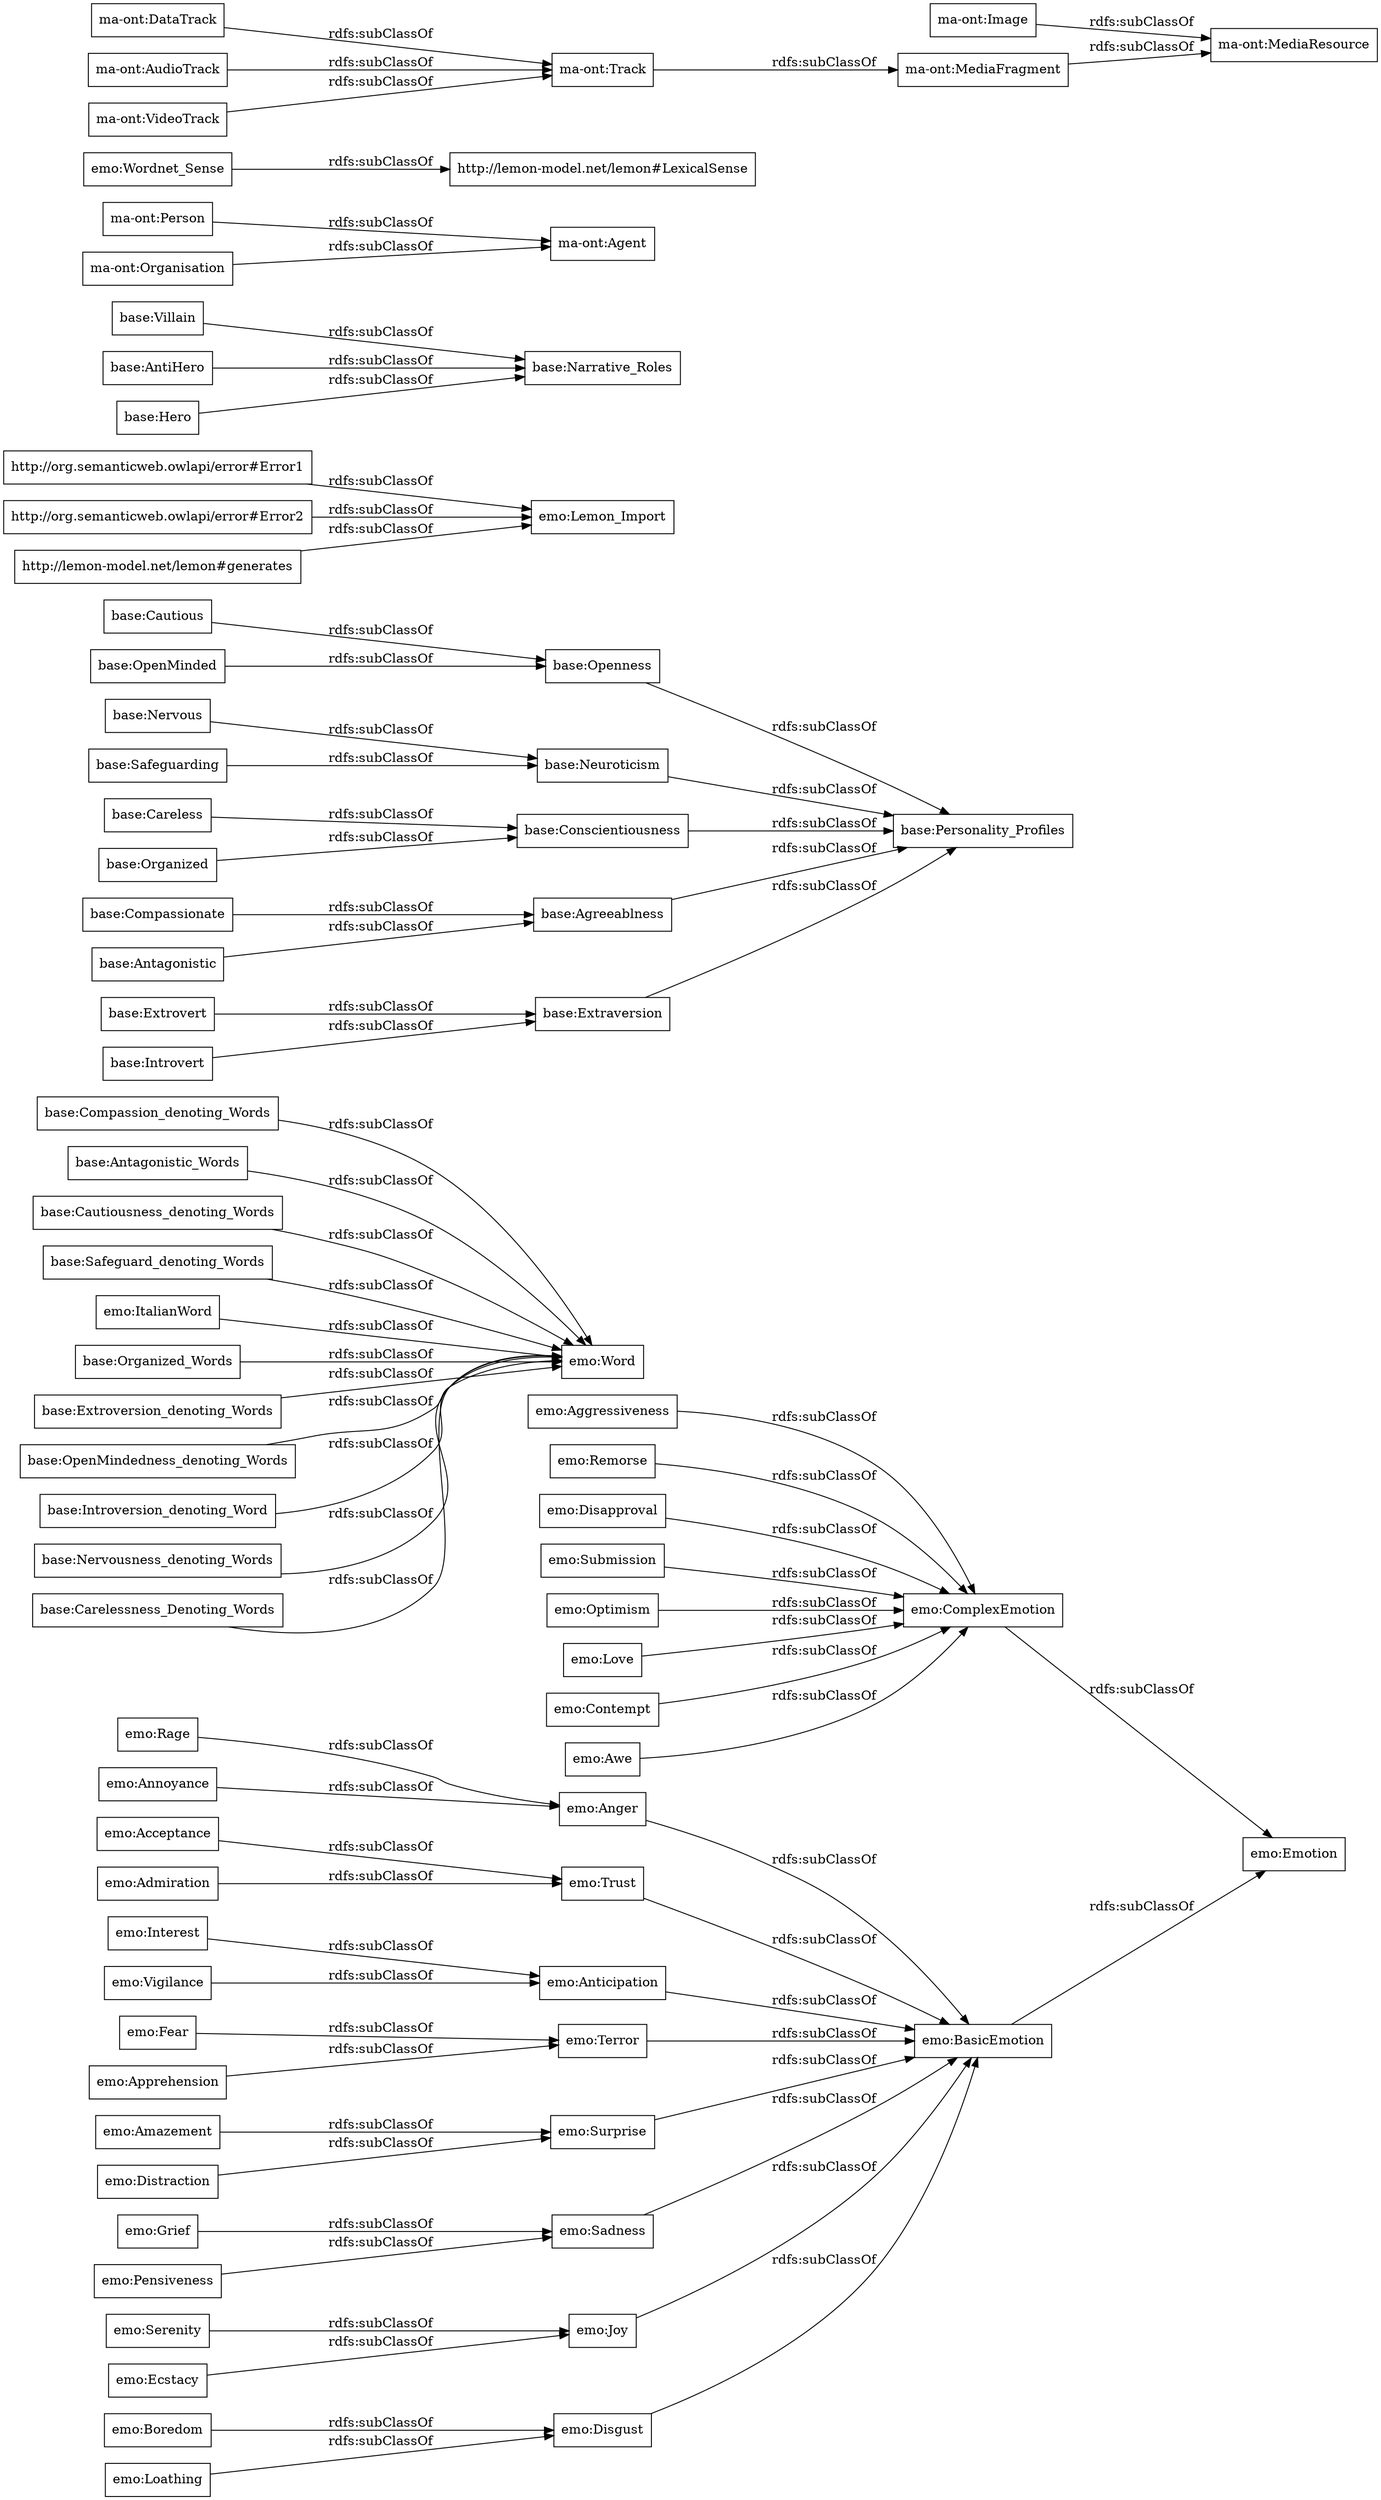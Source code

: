digraph ar2dtool_diagram { 
rankdir=LR;
size="1000"
node [shape = rectangle, color="black"]; "emo:Grief" "base:Compassion_denoting_Words" "emo:Anger" "emo:BasicEmotion" "base:Extraversion" "base:Antagonistic_Words" "base:Careless" "base:Organized" "emo:ComplexEmotion" "base:Cautiousness_denoting_Words" "base:Safeguard_denoting_Words" "base:Openness" "emo:Pensiveness" "emo:Amazement" "emo:Aggressiveness" "emo:Anticipation" "emo:Remorse" "emo:Word" "emo:Terror" "http://org.semanticweb.owlapi/error#Error1" "base:Nervous" "base:Cautious" "emo:ItalianWord" "base:Organized_Words" "emo:Disapproval" "emo:Loathing" "base:Villain" "emo:Distraction" "emo:Sadness" "emo:Submission" "base:Neuroticism" "emo:Rage" "base:Conscientiousness" "ma-ont:Agent" "emo:Surprise" "base:Extroversion_denoting_Words" "emo:Interest" "base:OpenMindedness_denoting_Words" "emo:Joy" "emo:Optimism" "base:AntiHero" "base:Compassionate" "emo:Fear" "base:Safeguarding" "emo:Disgust" "base:Hero" "base:Antagonistic" "base:Extrovert" "base:Agreeablness" "base:OpenMinded" "base:Narrative_Roles" "emo:Love" "base:Introversion_denoting_Word" "emo:Acceptance" "emo:Contempt" "emo:Awe" "emo:Boredom" "base:Introvert" "emo:Ecstacy" "emo:Wordnet_Sense" "emo:Annoyance" "emo:Admiration" "emo:Trust" "emo:Emotion" "http://org.semanticweb.owlapi/error#Error2" "base:Nervousness_denoting_Words" "base:Carelessness_Denoting_Words" "emo:Lemon_Import" "base:Personality_Profiles" "emo:Vigilance" "emo:Serenity" "emo:Apprehension" "ma-ont:Image" "ma-ont:Person" "ma-ont:DataTrack" "ma-ont:Organisation" "ma-ont:AudioTrack" "ma-ont:Track" "ma-ont:VideoTrack" "ma-ont:MediaFragment" "ma-ont:MediaResource" ; /*classes style*/
	"emo:Sadness" -> "emo:BasicEmotion" [ label = "rdfs:subClassOf" ];
	"emo:Joy" -> "emo:BasicEmotion" [ label = "rdfs:subClassOf" ];
	"ma-ont:AudioTrack" -> "ma-ont:Track" [ label = "rdfs:subClassOf" ];
	"base:OpenMindedness_denoting_Words" -> "emo:Word" [ label = "rdfs:subClassOf" ];
	"emo:Acceptance" -> "emo:Trust" [ label = "rdfs:subClassOf" ];
	"emo:Trust" -> "emo:BasicEmotion" [ label = "rdfs:subClassOf" ];
	"emo:ItalianWord" -> "emo:Word" [ label = "rdfs:subClassOf" ];
	"ma-ont:VideoTrack" -> "ma-ont:Track" [ label = "rdfs:subClassOf" ];
	"http://org.semanticweb.owlapi/error#Error2" -> "emo:Lemon_Import" [ label = "rdfs:subClassOf" ];
	"base:Compassion_denoting_Words" -> "emo:Word" [ label = "rdfs:subClassOf" ];
	"emo:Fear" -> "emo:Terror" [ label = "rdfs:subClassOf" ];
	"base:Conscientiousness" -> "base:Personality_Profiles" [ label = "rdfs:subClassOf" ];
	"base:Neuroticism" -> "base:Personality_Profiles" [ label = "rdfs:subClassOf" ];
	"emo:Disgust" -> "emo:BasicEmotion" [ label = "rdfs:subClassOf" ];
	"emo:Submission" -> "emo:ComplexEmotion" [ label = "rdfs:subClassOf" ];
	"emo:Optimism" -> "emo:ComplexEmotion" [ label = "rdfs:subClassOf" ];
	"base:AntiHero" -> "base:Narrative_Roles" [ label = "rdfs:subClassOf" ];
	"base:Antagonistic" -> "base:Agreeablness" [ label = "rdfs:subClassOf" ];
	"emo:Contempt" -> "emo:ComplexEmotion" [ label = "rdfs:subClassOf" ];
	"emo:Awe" -> "emo:ComplexEmotion" [ label = "rdfs:subClassOf" ];
	"emo:Grief" -> "emo:Sadness" [ label = "rdfs:subClassOf" ];
	"http://org.semanticweb.owlapi/error#Error1" -> "emo:Lemon_Import" [ label = "rdfs:subClassOf" ];
	"base:Careless" -> "base:Conscientiousness" [ label = "rdfs:subClassOf" ];
	"emo:Disapproval" -> "emo:ComplexEmotion" [ label = "rdfs:subClassOf" ];
	"emo:Aggressiveness" -> "emo:ComplexEmotion" [ label = "rdfs:subClassOf" ];
	"emo:Serenity" -> "emo:Joy" [ label = "rdfs:subClassOf" ];
	"emo:Annoyance" -> "emo:Anger" [ label = "rdfs:subClassOf" ];
	"http://lemon-model.net/lemon#generates" -> "emo:Lemon_Import" [ label = "rdfs:subClassOf" ];
	"base:Extroversion_denoting_Words" -> "emo:Word" [ label = "rdfs:subClassOf" ];
	"emo:ComplexEmotion" -> "emo:Emotion" [ label = "rdfs:subClassOf" ];
	"base:Safeguarding" -> "base:Neuroticism" [ label = "rdfs:subClassOf" ];
	"base:Openness" -> "base:Personality_Profiles" [ label = "rdfs:subClassOf" ];
	"emo:Anticipation" -> "emo:BasicEmotion" [ label = "rdfs:subClassOf" ];
	"emo:Vigilance" -> "emo:Anticipation" [ label = "rdfs:subClassOf" ];
	"emo:Interest" -> "emo:Anticipation" [ label = "rdfs:subClassOf" ];
	"base:Antagonistic_Words" -> "emo:Word" [ label = "rdfs:subClassOf" ];
	"base:Nervous" -> "base:Neuroticism" [ label = "rdfs:subClassOf" ];
	"emo:Rage" -> "emo:Anger" [ label = "rdfs:subClassOf" ];
	"base:Nervousness_denoting_Words" -> "emo:Word" [ label = "rdfs:subClassOf" ];
	"base:Villain" -> "base:Narrative_Roles" [ label = "rdfs:subClassOf" ];
	"emo:Loathing" -> "emo:Disgust" [ label = "rdfs:subClassOf" ];
	"base:Safeguard_denoting_Words" -> "emo:Word" [ label = "rdfs:subClassOf" ];
	"base:Introversion_denoting_Word" -> "emo:Word" [ label = "rdfs:subClassOf" ];
	"ma-ont:MediaFragment" -> "ma-ont:MediaResource" [ label = "rdfs:subClassOf" ];
	"emo:Terror" -> "emo:BasicEmotion" [ label = "rdfs:subClassOf" ];
	"emo:Anger" -> "emo:BasicEmotion" [ label = "rdfs:subClassOf" ];
	"base:Cautious" -> "base:Openness" [ label = "rdfs:subClassOf" ];
	"ma-ont:Image" -> "ma-ont:MediaResource" [ label = "rdfs:subClassOf" ];
	"base:Hero" -> "base:Narrative_Roles" [ label = "rdfs:subClassOf" ];
	"emo:BasicEmotion" -> "emo:Emotion" [ label = "rdfs:subClassOf" ];
	"emo:Amazement" -> "emo:Surprise" [ label = "rdfs:subClassOf" ];
	"base:Carelessness_Denoting_Words" -> "emo:Word" [ label = "rdfs:subClassOf" ];
	"emo:Boredom" -> "emo:Disgust" [ label = "rdfs:subClassOf" ];
	"base:Extraversion" -> "base:Personality_Profiles" [ label = "rdfs:subClassOf" ];
	"ma-ont:Person" -> "ma-ont:Agent" [ label = "rdfs:subClassOf" ];
	"base:OpenMinded" -> "base:Openness" [ label = "rdfs:subClassOf" ];
	"base:Organized_Words" -> "emo:Word" [ label = "rdfs:subClassOf" ];
	"emo:Surprise" -> "emo:BasicEmotion" [ label = "rdfs:subClassOf" ];
	"base:Organized" -> "base:Conscientiousness" [ label = "rdfs:subClassOf" ];
	"ma-ont:Organisation" -> "ma-ont:Agent" [ label = "rdfs:subClassOf" ];
	"emo:Remorse" -> "emo:ComplexEmotion" [ label = "rdfs:subClassOf" ];
	"emo:Wordnet_Sense" -> "http://lemon-model.net/lemon#LexicalSense" [ label = "rdfs:subClassOf" ];
	"emo:Admiration" -> "emo:Trust" [ label = "rdfs:subClassOf" ];
	"emo:Distraction" -> "emo:Surprise" [ label = "rdfs:subClassOf" ];
	"emo:Apprehension" -> "emo:Terror" [ label = "rdfs:subClassOf" ];
	"base:Introvert" -> "base:Extraversion" [ label = "rdfs:subClassOf" ];
	"emo:Pensiveness" -> "emo:Sadness" [ label = "rdfs:subClassOf" ];
	"emo:Love" -> "emo:ComplexEmotion" [ label = "rdfs:subClassOf" ];
	"ma-ont:DataTrack" -> "ma-ont:Track" [ label = "rdfs:subClassOf" ];
	"base:Extrovert" -> "base:Extraversion" [ label = "rdfs:subClassOf" ];
	"emo:Ecstacy" -> "emo:Joy" [ label = "rdfs:subClassOf" ];
	"base:Compassionate" -> "base:Agreeablness" [ label = "rdfs:subClassOf" ];
	"base:Cautiousness_denoting_Words" -> "emo:Word" [ label = "rdfs:subClassOf" ];
	"base:Agreeablness" -> "base:Personality_Profiles" [ label = "rdfs:subClassOf" ];
	"ma-ont:Track" -> "ma-ont:MediaFragment" [ label = "rdfs:subClassOf" ];

}
